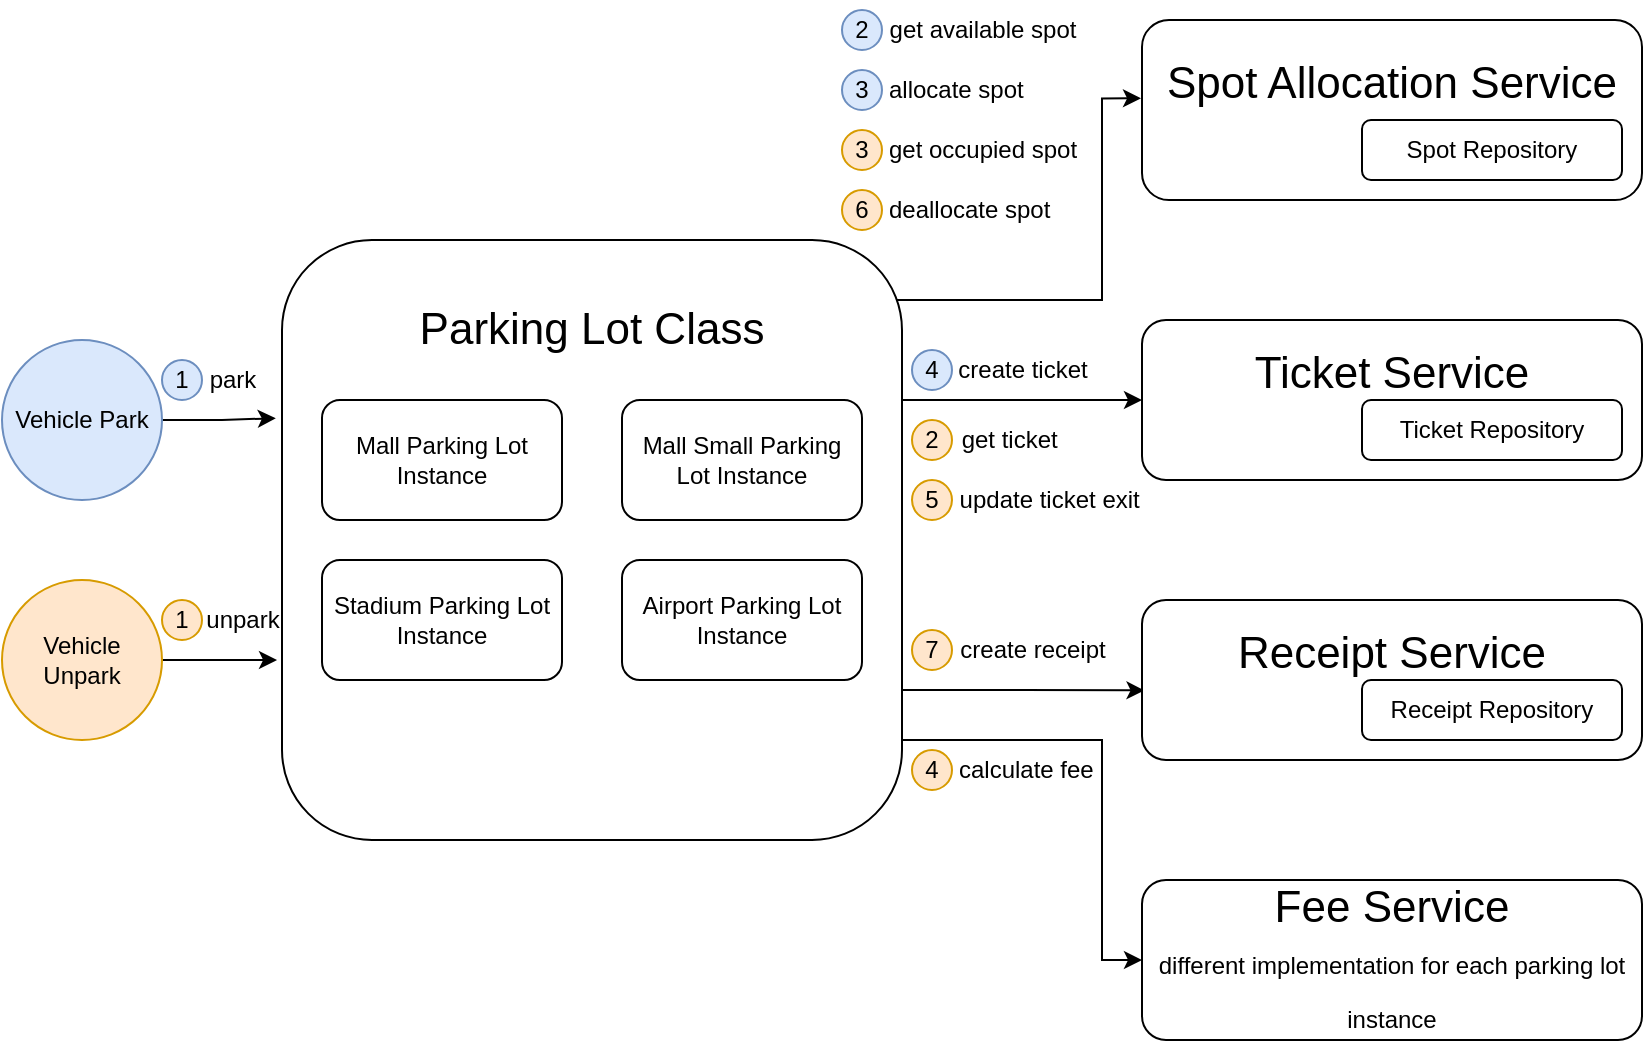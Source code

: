 <mxfile version="20.8.10" type="device"><diagram name="Page-1" id="HxbG489JXsorJUl7gdyE"><mxGraphModel dx="1143" dy="683" grid="1" gridSize="10" guides="1" tooltips="1" connect="1" arrows="1" fold="1" page="1" pageScale="1" pageWidth="850" pageHeight="1100" math="0" shadow="0"><root><mxCell id="0"/><mxCell id="1" parent="0"/><mxCell id="YciL_sOsI-Jr4X-i-vji-30" style="edgeStyle=orthogonalEdgeStyle;rounded=0;orthogonalLoop=1;jettySize=auto;html=1;exitX=0.75;exitY=0;exitDx=0;exitDy=0;entryX=-0.002;entryY=0.435;entryDx=0;entryDy=0;entryPerimeter=0;fontSize=12;" edge="1" parent="1" source="YciL_sOsI-Jr4X-i-vji-1" target="YciL_sOsI-Jr4X-i-vji-6"><mxGeometry relative="1" as="geometry"><Array as="points"><mxPoint x="602" y="240"/><mxPoint x="602" y="270"/><mxPoint x="760" y="270"/><mxPoint x="760" y="169"/></Array></mxGeometry></mxCell><mxCell id="YciL_sOsI-Jr4X-i-vji-37" style="edgeStyle=orthogonalEdgeStyle;rounded=0;orthogonalLoop=1;jettySize=auto;html=1;exitX=1;exitY=0.25;exitDx=0;exitDy=0;entryX=0;entryY=0.5;entryDx=0;entryDy=0;fontSize=12;" edge="1" parent="1" source="YciL_sOsI-Jr4X-i-vji-1" target="YciL_sOsI-Jr4X-i-vji-9"><mxGeometry relative="1" as="geometry"><Array as="points"><mxPoint x="660" y="320"/></Array></mxGeometry></mxCell><mxCell id="YciL_sOsI-Jr4X-i-vji-55" style="edgeStyle=orthogonalEdgeStyle;rounded=0;orthogonalLoop=1;jettySize=auto;html=1;entryX=0;entryY=0.5;entryDx=0;entryDy=0;fontSize=12;" edge="1" parent="1" target="YciL_sOsI-Jr4X-i-vji-12"><mxGeometry relative="1" as="geometry"><mxPoint x="660" y="490" as="sourcePoint"/><Array as="points"><mxPoint x="760" y="490"/><mxPoint x="760" y="600"/></Array></mxGeometry></mxCell><mxCell id="YciL_sOsI-Jr4X-i-vji-65" style="edgeStyle=orthogonalEdgeStyle;rounded=0;orthogonalLoop=1;jettySize=auto;html=1;exitX=1;exitY=0.75;exitDx=0;exitDy=0;entryX=0.005;entryY=0.565;entryDx=0;entryDy=0;entryPerimeter=0;fontSize=12;" edge="1" parent="1" source="YciL_sOsI-Jr4X-i-vji-1" target="YciL_sOsI-Jr4X-i-vji-16"><mxGeometry relative="1" as="geometry"/></mxCell><mxCell id="YciL_sOsI-Jr4X-i-vji-1" value="&lt;font style=&quot;font-size: 22px;&quot;&gt;Parking Lot Class&lt;br&gt;&lt;br&gt;&lt;br&gt;&lt;br&gt;&lt;br&gt;&lt;br&gt;&lt;br&gt;&lt;br&gt;&lt;br&gt;&lt;/font&gt;" style="rounded=1;whiteSpace=wrap;html=1;" vertex="1" parent="1"><mxGeometry x="350" y="240" width="310" height="300" as="geometry"/></mxCell><mxCell id="YciL_sOsI-Jr4X-i-vji-2" value="Mall Parking Lot Instance" style="rounded=1;whiteSpace=wrap;html=1;" vertex="1" parent="1"><mxGeometry x="370" y="320" width="120" height="60" as="geometry"/></mxCell><mxCell id="YciL_sOsI-Jr4X-i-vji-3" value="Mall Small Parking Lot Instance" style="rounded=1;whiteSpace=wrap;html=1;" vertex="1" parent="1"><mxGeometry x="520" y="320" width="120" height="60" as="geometry"/></mxCell><mxCell id="YciL_sOsI-Jr4X-i-vji-4" value="Stadium Parking Lot Instance" style="rounded=1;whiteSpace=wrap;html=1;" vertex="1" parent="1"><mxGeometry x="370" y="400" width="120" height="60" as="geometry"/></mxCell><mxCell id="YciL_sOsI-Jr4X-i-vji-5" value="Airport Parking Lot Instance" style="rounded=1;whiteSpace=wrap;html=1;" vertex="1" parent="1"><mxGeometry x="520" y="400" width="120" height="60" as="geometry"/></mxCell><mxCell id="YciL_sOsI-Jr4X-i-vji-6" value="Spot Allocation Service&lt;br&gt;&lt;br&gt;" style="rounded=1;whiteSpace=wrap;html=1;fontSize=22;" vertex="1" parent="1"><mxGeometry x="780" y="130" width="250" height="90" as="geometry"/></mxCell><mxCell id="YciL_sOsI-Jr4X-i-vji-8" value="Spot Repository" style="rounded=1;whiteSpace=wrap;html=1;" vertex="1" parent="1"><mxGeometry x="890" y="180" width="130" height="30" as="geometry"/></mxCell><mxCell id="YciL_sOsI-Jr4X-i-vji-9" value="Ticket Service&lt;br&gt;&lt;br&gt;" style="rounded=1;whiteSpace=wrap;html=1;fontSize=22;" vertex="1" parent="1"><mxGeometry x="780" y="280" width="250" height="80" as="geometry"/></mxCell><mxCell id="YciL_sOsI-Jr4X-i-vji-10" value="Ticket Repository" style="rounded=1;whiteSpace=wrap;html=1;" vertex="1" parent="1"><mxGeometry x="890" y="320" width="130" height="30" as="geometry"/></mxCell><mxCell id="YciL_sOsI-Jr4X-i-vji-12" value="Fee Service&lt;br&gt;&lt;font style=&quot;font-size: 12px;&quot;&gt;different implementation for each parking lot instance&lt;/font&gt;" style="rounded=1;whiteSpace=wrap;html=1;fontSize=22;" vertex="1" parent="1"><mxGeometry x="780" y="560" width="250" height="80" as="geometry"/></mxCell><mxCell id="YciL_sOsI-Jr4X-i-vji-16" value="Receipt Service&lt;br&gt;&lt;br&gt;" style="rounded=1;whiteSpace=wrap;html=1;fontSize=22;" vertex="1" parent="1"><mxGeometry x="780" y="420" width="250" height="80" as="geometry"/></mxCell><mxCell id="YciL_sOsI-Jr4X-i-vji-17" value="Receipt Repository" style="rounded=1;whiteSpace=wrap;html=1;" vertex="1" parent="1"><mxGeometry x="890" y="460" width="130" height="30" as="geometry"/></mxCell><mxCell id="YciL_sOsI-Jr4X-i-vji-26" style="edgeStyle=orthogonalEdgeStyle;rounded=0;orthogonalLoop=1;jettySize=auto;html=1;exitX=1;exitY=0.5;exitDx=0;exitDy=0;entryX=-0.01;entryY=0.297;entryDx=0;entryDy=0;entryPerimeter=0;fontSize=12;" edge="1" parent="1" source="YciL_sOsI-Jr4X-i-vji-18" target="YciL_sOsI-Jr4X-i-vji-1"><mxGeometry relative="1" as="geometry"/></mxCell><mxCell id="YciL_sOsI-Jr4X-i-vji-18" value="Vehicle Park" style="ellipse;whiteSpace=wrap;html=1;aspect=fixed;fontSize=12;fillColor=#dae8fc;strokeColor=#6c8ebf;" vertex="1" parent="1"><mxGeometry x="210" y="290" width="80" height="80" as="geometry"/></mxCell><mxCell id="YciL_sOsI-Jr4X-i-vji-44" style="edgeStyle=orthogonalEdgeStyle;rounded=0;orthogonalLoop=1;jettySize=auto;html=1;exitX=1;exitY=0.5;exitDx=0;exitDy=0;entryX=-0.008;entryY=0.7;entryDx=0;entryDy=0;entryPerimeter=0;fontSize=12;" edge="1" parent="1" source="YciL_sOsI-Jr4X-i-vji-19" target="YciL_sOsI-Jr4X-i-vji-1"><mxGeometry relative="1" as="geometry"/></mxCell><mxCell id="YciL_sOsI-Jr4X-i-vji-19" value="Vehicle Unpark" style="ellipse;whiteSpace=wrap;html=1;aspect=fixed;fontSize=12;fillColor=#ffe6cc;strokeColor=#d79b00;" vertex="1" parent="1"><mxGeometry x="210" y="410" width="80" height="80" as="geometry"/></mxCell><mxCell id="YciL_sOsI-Jr4X-i-vji-28" value="1" style="ellipse;whiteSpace=wrap;html=1;aspect=fixed;fontSize=12;fillColor=#dae8fc;strokeColor=#6c8ebf;" vertex="1" parent="1"><mxGeometry x="290" y="300" width="20" height="20" as="geometry"/></mxCell><mxCell id="YciL_sOsI-Jr4X-i-vji-29" value="park" style="text;html=1;align=center;verticalAlign=middle;resizable=0;points=[];autosize=1;strokeColor=none;fillColor=none;fontSize=12;" vertex="1" parent="1"><mxGeometry x="300" y="295" width="50" height="30" as="geometry"/></mxCell><mxCell id="YciL_sOsI-Jr4X-i-vji-31" value="2" style="ellipse;whiteSpace=wrap;html=1;aspect=fixed;fontSize=12;fillColor=#dae8fc;strokeColor=#6c8ebf;" vertex="1" parent="1"><mxGeometry x="630" y="125" width="20" height="20" as="geometry"/></mxCell><mxCell id="YciL_sOsI-Jr4X-i-vji-32" value="get available spot" style="text;html=1;align=center;verticalAlign=middle;resizable=0;points=[];autosize=1;strokeColor=none;fillColor=none;fontSize=12;" vertex="1" parent="1"><mxGeometry x="640" y="120" width="120" height="30" as="geometry"/></mxCell><mxCell id="YciL_sOsI-Jr4X-i-vji-35" value="3" style="ellipse;whiteSpace=wrap;html=1;aspect=fixed;fontSize=12;fillColor=#dae8fc;strokeColor=#6c8ebf;" vertex="1" parent="1"><mxGeometry x="630" y="155" width="20" height="20" as="geometry"/></mxCell><mxCell id="YciL_sOsI-Jr4X-i-vji-36" value="&amp;nbsp;allocate spot" style="text;html=1;align=center;verticalAlign=middle;resizable=0;points=[];autosize=1;strokeColor=none;fillColor=none;fontSize=12;" vertex="1" parent="1"><mxGeometry x="640" y="150" width="90" height="30" as="geometry"/></mxCell><mxCell id="YciL_sOsI-Jr4X-i-vji-40" value="4" style="ellipse;whiteSpace=wrap;html=1;aspect=fixed;fontSize=12;fillColor=#dae8fc;strokeColor=#6c8ebf;" vertex="1" parent="1"><mxGeometry x="665" y="295" width="20" height="20" as="geometry"/></mxCell><mxCell id="YciL_sOsI-Jr4X-i-vji-41" value="create ticket" style="text;html=1;align=center;verticalAlign=middle;resizable=0;points=[];autosize=1;strokeColor=none;fillColor=none;fontSize=12;" vertex="1" parent="1"><mxGeometry x="675" y="290" width="90" height="30" as="geometry"/></mxCell><mxCell id="YciL_sOsI-Jr4X-i-vji-47" value="1" style="ellipse;whiteSpace=wrap;html=1;aspect=fixed;fontSize=12;fillColor=#ffe6cc;strokeColor=#d79b00;" vertex="1" parent="1"><mxGeometry x="290" y="420" width="20" height="20" as="geometry"/></mxCell><mxCell id="YciL_sOsI-Jr4X-i-vji-48" value="unpark" style="text;html=1;align=center;verticalAlign=middle;resizable=0;points=[];autosize=1;strokeColor=none;fillColor=none;fontSize=12;" vertex="1" parent="1"><mxGeometry x="300" y="415" width="60" height="30" as="geometry"/></mxCell><mxCell id="YciL_sOsI-Jr4X-i-vji-51" value="2" style="ellipse;whiteSpace=wrap;html=1;aspect=fixed;fontSize=12;fillColor=#ffe6cc;strokeColor=#d79b00;" vertex="1" parent="1"><mxGeometry x="665" y="330" width="20" height="20" as="geometry"/></mxCell><mxCell id="YciL_sOsI-Jr4X-i-vji-52" value="&amp;nbsp; get ticket" style="text;html=1;align=center;verticalAlign=middle;resizable=0;points=[];autosize=1;strokeColor=none;fillColor=none;fontSize=12;" vertex="1" parent="1"><mxGeometry x="670" y="325" width="80" height="30" as="geometry"/></mxCell><mxCell id="YciL_sOsI-Jr4X-i-vji-53" value="3" style="ellipse;whiteSpace=wrap;html=1;aspect=fixed;fontSize=12;fillColor=#ffe6cc;strokeColor=#d79b00;" vertex="1" parent="1"><mxGeometry x="630" y="185" width="20" height="20" as="geometry"/></mxCell><mxCell id="YciL_sOsI-Jr4X-i-vji-54" value="get occupied spot" style="text;html=1;align=center;verticalAlign=middle;resizable=0;points=[];autosize=1;strokeColor=none;fillColor=none;fontSize=12;" vertex="1" parent="1"><mxGeometry x="640" y="180" width="120" height="30" as="geometry"/></mxCell><mxCell id="YciL_sOsI-Jr4X-i-vji-56" value="4" style="ellipse;whiteSpace=wrap;html=1;aspect=fixed;fontSize=12;fillColor=#ffe6cc;strokeColor=#d79b00;" vertex="1" parent="1"><mxGeometry x="665" y="495" width="20" height="20" as="geometry"/></mxCell><mxCell id="YciL_sOsI-Jr4X-i-vji-57" value="&amp;nbsp;calculate fee" style="text;html=1;align=center;verticalAlign=middle;resizable=0;points=[];autosize=1;strokeColor=none;fillColor=none;fontSize=12;" vertex="1" parent="1"><mxGeometry x="675" y="490" width="90" height="30" as="geometry"/></mxCell><mxCell id="YciL_sOsI-Jr4X-i-vji-58" value="5" style="ellipse;whiteSpace=wrap;html=1;aspect=fixed;fontSize=12;fillColor=#ffe6cc;strokeColor=#d79b00;" vertex="1" parent="1"><mxGeometry x="665" y="360" width="20" height="20" as="geometry"/></mxCell><mxCell id="YciL_sOsI-Jr4X-i-vji-59" value="&amp;nbsp; update ticket exit" style="text;html=1;align=center;verticalAlign=middle;resizable=0;points=[];autosize=1;strokeColor=none;fillColor=none;fontSize=12;" vertex="1" parent="1"><mxGeometry x="670" y="355" width="120" height="30" as="geometry"/></mxCell><mxCell id="YciL_sOsI-Jr4X-i-vji-60" value="6" style="ellipse;whiteSpace=wrap;html=1;aspect=fixed;fontSize=12;fillColor=#ffe6cc;strokeColor=#d79b00;" vertex="1" parent="1"><mxGeometry x="630" y="215" width="20" height="20" as="geometry"/></mxCell><mxCell id="YciL_sOsI-Jr4X-i-vji-61" value="&amp;nbsp; deallocate spot" style="text;html=1;align=center;verticalAlign=middle;resizable=0;points=[];autosize=1;strokeColor=none;fillColor=none;fontSize=12;" vertex="1" parent="1"><mxGeometry x="635" y="210" width="110" height="30" as="geometry"/></mxCell><mxCell id="YciL_sOsI-Jr4X-i-vji-63" value="7" style="ellipse;whiteSpace=wrap;html=1;aspect=fixed;fontSize=12;fillColor=#ffe6cc;strokeColor=#d79b00;" vertex="1" parent="1"><mxGeometry x="665" y="435" width="20" height="20" as="geometry"/></mxCell><mxCell id="YciL_sOsI-Jr4X-i-vji-64" value="create receipt" style="text;html=1;align=center;verticalAlign=middle;resizable=0;points=[];autosize=1;strokeColor=none;fillColor=none;fontSize=12;" vertex="1" parent="1"><mxGeometry x="675" y="430" width="100" height="30" as="geometry"/></mxCell></root></mxGraphModel></diagram></mxfile>
